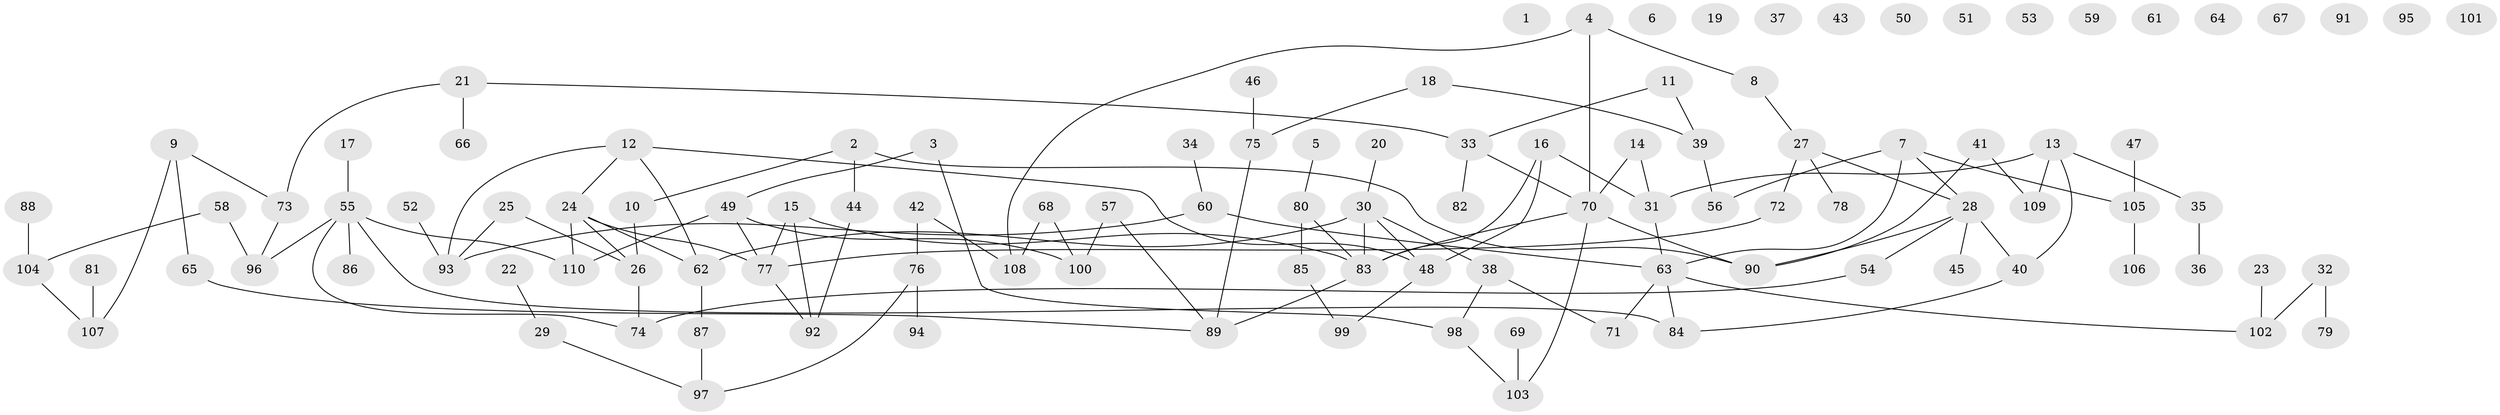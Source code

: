 // coarse degree distribution, {11: 0.03333333333333333, 3: 0.16666666666666666, 5: 0.13333333333333333, 8: 0.03333333333333333, 4: 0.13333333333333333, 9: 0.03333333333333333, 2: 0.26666666666666666, 6: 0.03333333333333333, 1: 0.16666666666666666}
// Generated by graph-tools (version 1.1) at 2025/48/03/04/25 22:48:22]
// undirected, 110 vertices, 126 edges
graph export_dot {
  node [color=gray90,style=filled];
  1;
  2;
  3;
  4;
  5;
  6;
  7;
  8;
  9;
  10;
  11;
  12;
  13;
  14;
  15;
  16;
  17;
  18;
  19;
  20;
  21;
  22;
  23;
  24;
  25;
  26;
  27;
  28;
  29;
  30;
  31;
  32;
  33;
  34;
  35;
  36;
  37;
  38;
  39;
  40;
  41;
  42;
  43;
  44;
  45;
  46;
  47;
  48;
  49;
  50;
  51;
  52;
  53;
  54;
  55;
  56;
  57;
  58;
  59;
  60;
  61;
  62;
  63;
  64;
  65;
  66;
  67;
  68;
  69;
  70;
  71;
  72;
  73;
  74;
  75;
  76;
  77;
  78;
  79;
  80;
  81;
  82;
  83;
  84;
  85;
  86;
  87;
  88;
  89;
  90;
  91;
  92;
  93;
  94;
  95;
  96;
  97;
  98;
  99;
  100;
  101;
  102;
  103;
  104;
  105;
  106;
  107;
  108;
  109;
  110;
  2 -- 10;
  2 -- 44;
  2 -- 90;
  3 -- 49;
  3 -- 98;
  4 -- 8;
  4 -- 70;
  4 -- 108;
  5 -- 80;
  7 -- 28;
  7 -- 56;
  7 -- 63;
  7 -- 105;
  8 -- 27;
  9 -- 65;
  9 -- 73;
  9 -- 107;
  10 -- 26;
  11 -- 33;
  11 -- 39;
  12 -- 24;
  12 -- 48;
  12 -- 62;
  12 -- 93;
  13 -- 31;
  13 -- 35;
  13 -- 40;
  13 -- 109;
  14 -- 31;
  14 -- 70;
  15 -- 77;
  15 -- 83;
  15 -- 92;
  16 -- 31;
  16 -- 48;
  16 -- 83;
  17 -- 55;
  18 -- 39;
  18 -- 75;
  20 -- 30;
  21 -- 33;
  21 -- 66;
  21 -- 73;
  22 -- 29;
  23 -- 102;
  24 -- 26;
  24 -- 62;
  24 -- 77;
  24 -- 110;
  25 -- 26;
  25 -- 93;
  26 -- 74;
  27 -- 28;
  27 -- 72;
  27 -- 78;
  28 -- 40;
  28 -- 45;
  28 -- 54;
  28 -- 90;
  29 -- 97;
  30 -- 38;
  30 -- 48;
  30 -- 62;
  30 -- 83;
  31 -- 63;
  32 -- 79;
  32 -- 102;
  33 -- 70;
  33 -- 82;
  34 -- 60;
  35 -- 36;
  38 -- 71;
  38 -- 98;
  39 -- 56;
  40 -- 84;
  41 -- 90;
  41 -- 109;
  42 -- 76;
  42 -- 108;
  44 -- 92;
  46 -- 75;
  47 -- 105;
  48 -- 99;
  49 -- 77;
  49 -- 100;
  49 -- 110;
  52 -- 93;
  54 -- 74;
  55 -- 74;
  55 -- 84;
  55 -- 86;
  55 -- 96;
  55 -- 110;
  57 -- 89;
  57 -- 100;
  58 -- 96;
  58 -- 104;
  60 -- 63;
  60 -- 93;
  62 -- 87;
  63 -- 71;
  63 -- 84;
  63 -- 102;
  65 -- 89;
  68 -- 100;
  68 -- 108;
  69 -- 103;
  70 -- 83;
  70 -- 90;
  70 -- 103;
  72 -- 77;
  73 -- 96;
  75 -- 89;
  76 -- 94;
  76 -- 97;
  77 -- 92;
  80 -- 83;
  80 -- 85;
  81 -- 107;
  83 -- 89;
  85 -- 99;
  87 -- 97;
  88 -- 104;
  98 -- 103;
  104 -- 107;
  105 -- 106;
}
